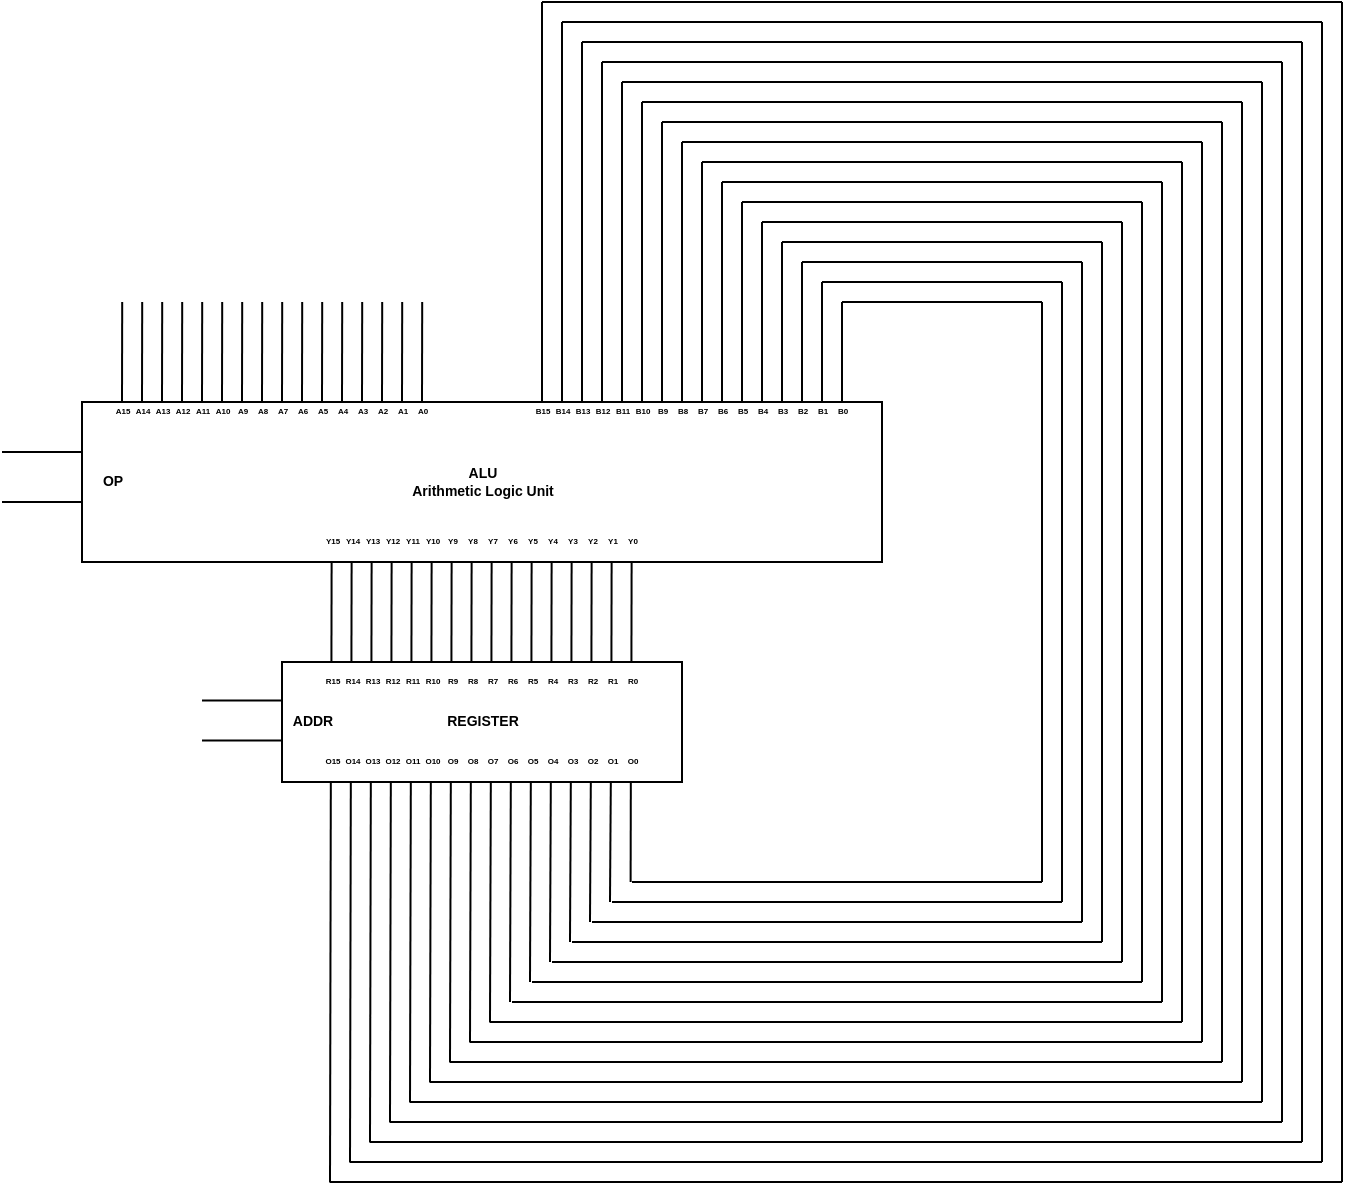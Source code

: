 <mxfile version="20.6.0" type="github">
  <diagram id="Rnmi3jdKVeVZyV7SX7Za" name="Page-1">
    <mxGraphModel dx="688" dy="372" grid="1" gridSize="10" guides="1" tooltips="1" connect="1" arrows="1" fold="1" page="1" pageScale="1" pageWidth="1169" pageHeight="1654" math="0" shadow="0">
      <root>
        <mxCell id="0" />
        <mxCell id="1" parent="0" />
        <mxCell id="_ivJ-W4mwV5zko-eiE7a-19" value="" style="rounded=0;whiteSpace=wrap;html=1;strokeWidth=1;fontSize=4;fontStyle=1" vertex="1" parent="1">
          <mxGeometry x="290" y="280" width="400" height="80" as="geometry" />
        </mxCell>
        <mxCell id="_ivJ-W4mwV5zko-eiE7a-11" value="ALU&lt;br&gt;Arithmetic Logic Unit" style="text;html=1;align=center;verticalAlign=middle;resizable=0;points=[];autosize=1;strokeColor=none;fillColor=none;rotation=0;fontSize=7;strokeWidth=1;arcSize=12;fontStyle=1" vertex="1" parent="1">
          <mxGeometry x="445" y="305" width="90" height="30" as="geometry" />
        </mxCell>
        <mxCell id="_ivJ-W4mwV5zko-eiE7a-20" value="" style="endArrow=none;html=1;rounded=0;entryX=0.31;entryY=0;entryDx=0;entryDy=0;entryPerimeter=0;" edge="1" parent="1">
          <mxGeometry width="50" height="50" relative="1" as="geometry">
            <mxPoint x="310.1" y="230" as="sourcePoint" />
            <mxPoint x="310" y="280" as="targetPoint" />
          </mxGeometry>
        </mxCell>
        <mxCell id="_ivJ-W4mwV5zko-eiE7a-21" value="" style="endArrow=none;html=1;rounded=0;entryX=0.31;entryY=0;entryDx=0;entryDy=0;entryPerimeter=0;" edge="1" parent="1">
          <mxGeometry width="50" height="50" relative="1" as="geometry">
            <mxPoint x="320.1" y="230" as="sourcePoint" />
            <mxPoint x="320" y="280" as="targetPoint" />
          </mxGeometry>
        </mxCell>
        <mxCell id="_ivJ-W4mwV5zko-eiE7a-22" value="" style="endArrow=none;html=1;rounded=0;entryX=0.31;entryY=0;entryDx=0;entryDy=0;entryPerimeter=0;" edge="1" parent="1">
          <mxGeometry width="50" height="50" relative="1" as="geometry">
            <mxPoint x="330.1" y="230" as="sourcePoint" />
            <mxPoint x="330" y="280" as="targetPoint" />
          </mxGeometry>
        </mxCell>
        <mxCell id="_ivJ-W4mwV5zko-eiE7a-23" value="" style="endArrow=none;html=1;rounded=0;entryX=0.31;entryY=0;entryDx=0;entryDy=0;entryPerimeter=0;" edge="1" parent="1">
          <mxGeometry width="50" height="50" relative="1" as="geometry">
            <mxPoint x="340.1" y="230" as="sourcePoint" />
            <mxPoint x="340" y="280" as="targetPoint" />
          </mxGeometry>
        </mxCell>
        <mxCell id="_ivJ-W4mwV5zko-eiE7a-24" value="" style="endArrow=none;html=1;rounded=0;entryX=0.31;entryY=0;entryDx=0;entryDy=0;entryPerimeter=0;" edge="1" parent="1">
          <mxGeometry width="50" height="50" relative="1" as="geometry">
            <mxPoint x="350.1" y="230" as="sourcePoint" />
            <mxPoint x="350" y="280" as="targetPoint" />
          </mxGeometry>
        </mxCell>
        <mxCell id="_ivJ-W4mwV5zko-eiE7a-25" value="" style="endArrow=none;html=1;rounded=0;entryX=0.31;entryY=0;entryDx=0;entryDy=0;entryPerimeter=0;" edge="1" parent="1">
          <mxGeometry width="50" height="50" relative="1" as="geometry">
            <mxPoint x="360.1" y="230" as="sourcePoint" />
            <mxPoint x="360" y="280" as="targetPoint" />
          </mxGeometry>
        </mxCell>
        <mxCell id="_ivJ-W4mwV5zko-eiE7a-26" value="" style="endArrow=none;html=1;rounded=0;entryX=0.31;entryY=0;entryDx=0;entryDy=0;entryPerimeter=0;" edge="1" parent="1">
          <mxGeometry width="50" height="50" relative="1" as="geometry">
            <mxPoint x="370.1" y="230" as="sourcePoint" />
            <mxPoint x="370" y="280" as="targetPoint" />
          </mxGeometry>
        </mxCell>
        <mxCell id="_ivJ-W4mwV5zko-eiE7a-27" value="" style="endArrow=none;html=1;rounded=0;entryX=0.31;entryY=0;entryDx=0;entryDy=0;entryPerimeter=0;" edge="1" parent="1">
          <mxGeometry width="50" height="50" relative="1" as="geometry">
            <mxPoint x="400.1" y="230" as="sourcePoint" />
            <mxPoint x="400" y="280" as="targetPoint" />
          </mxGeometry>
        </mxCell>
        <mxCell id="_ivJ-W4mwV5zko-eiE7a-28" value="" style="endArrow=none;html=1;rounded=0;entryX=0.31;entryY=0;entryDx=0;entryDy=0;entryPerimeter=0;" edge="1" parent="1">
          <mxGeometry width="50" height="50" relative="1" as="geometry">
            <mxPoint x="390.1" y="230" as="sourcePoint" />
            <mxPoint x="390" y="280" as="targetPoint" />
          </mxGeometry>
        </mxCell>
        <mxCell id="_ivJ-W4mwV5zko-eiE7a-29" value="" style="endArrow=none;html=1;rounded=0;entryX=0.31;entryY=0;entryDx=0;entryDy=0;entryPerimeter=0;" edge="1" parent="1">
          <mxGeometry width="50" height="50" relative="1" as="geometry">
            <mxPoint x="410.1" y="230" as="sourcePoint" />
            <mxPoint x="410" y="280" as="targetPoint" />
          </mxGeometry>
        </mxCell>
        <mxCell id="_ivJ-W4mwV5zko-eiE7a-30" value="" style="endArrow=none;html=1;rounded=0;entryX=0.31;entryY=0;entryDx=0;entryDy=0;entryPerimeter=0;" edge="1" parent="1">
          <mxGeometry width="50" height="50" relative="1" as="geometry">
            <mxPoint x="420.1" y="230" as="sourcePoint" />
            <mxPoint x="420" y="280" as="targetPoint" />
          </mxGeometry>
        </mxCell>
        <mxCell id="_ivJ-W4mwV5zko-eiE7a-31" value="" style="endArrow=none;html=1;rounded=0;entryX=0.31;entryY=0;entryDx=0;entryDy=0;entryPerimeter=0;" edge="1" parent="1">
          <mxGeometry width="50" height="50" relative="1" as="geometry">
            <mxPoint x="430.1" y="230" as="sourcePoint" />
            <mxPoint x="430" y="280" as="targetPoint" />
          </mxGeometry>
        </mxCell>
        <mxCell id="_ivJ-W4mwV5zko-eiE7a-32" value="" style="endArrow=none;html=1;rounded=0;entryX=0.31;entryY=0;entryDx=0;entryDy=0;entryPerimeter=0;" edge="1" parent="1">
          <mxGeometry width="50" height="50" relative="1" as="geometry">
            <mxPoint x="440.1" y="230" as="sourcePoint" />
            <mxPoint x="440" y="280" as="targetPoint" />
          </mxGeometry>
        </mxCell>
        <mxCell id="_ivJ-W4mwV5zko-eiE7a-33" value="" style="endArrow=none;html=1;rounded=0;entryX=0.31;entryY=0;entryDx=0;entryDy=0;entryPerimeter=0;" edge="1" parent="1">
          <mxGeometry width="50" height="50" relative="1" as="geometry">
            <mxPoint x="450.1" y="230" as="sourcePoint" />
            <mxPoint x="450" y="280" as="targetPoint" />
          </mxGeometry>
        </mxCell>
        <mxCell id="_ivJ-W4mwV5zko-eiE7a-34" value="" style="endArrow=none;html=1;rounded=0;entryX=0.31;entryY=0;entryDx=0;entryDy=0;entryPerimeter=0;" edge="1" parent="1">
          <mxGeometry width="50" height="50" relative="1" as="geometry">
            <mxPoint x="460.1" y="230" as="sourcePoint" />
            <mxPoint x="460" y="280" as="targetPoint" />
          </mxGeometry>
        </mxCell>
        <mxCell id="_ivJ-W4mwV5zko-eiE7a-35" value="" style="endArrow=none;html=1;rounded=0;entryX=0.31;entryY=0;entryDx=0;entryDy=0;entryPerimeter=0;" edge="1" parent="1">
          <mxGeometry width="50" height="50" relative="1" as="geometry">
            <mxPoint x="380.1" y="230" as="sourcePoint" />
            <mxPoint x="380" y="280" as="targetPoint" />
          </mxGeometry>
        </mxCell>
        <mxCell id="_ivJ-W4mwV5zko-eiE7a-36" value="" style="endArrow=none;html=1;rounded=0;entryX=0.31;entryY=0;entryDx=0;entryDy=0;entryPerimeter=0;" edge="1" parent="1">
          <mxGeometry width="50" height="50" relative="1" as="geometry">
            <mxPoint x="520" y="80" as="sourcePoint" />
            <mxPoint x="520" y="280" as="targetPoint" />
          </mxGeometry>
        </mxCell>
        <mxCell id="_ivJ-W4mwV5zko-eiE7a-37" value="" style="endArrow=none;html=1;rounded=0;entryX=0.31;entryY=0;entryDx=0;entryDy=0;entryPerimeter=0;" edge="1" parent="1">
          <mxGeometry width="50" height="50" relative="1" as="geometry">
            <mxPoint x="530" y="90" as="sourcePoint" />
            <mxPoint x="530" y="280" as="targetPoint" />
          </mxGeometry>
        </mxCell>
        <mxCell id="_ivJ-W4mwV5zko-eiE7a-38" value="" style="endArrow=none;html=1;rounded=0;entryX=0.31;entryY=0;entryDx=0;entryDy=0;entryPerimeter=0;" edge="1" parent="1">
          <mxGeometry width="50" height="50" relative="1" as="geometry">
            <mxPoint x="540" y="100" as="sourcePoint" />
            <mxPoint x="540" y="280" as="targetPoint" />
          </mxGeometry>
        </mxCell>
        <mxCell id="_ivJ-W4mwV5zko-eiE7a-39" value="" style="endArrow=none;html=1;rounded=0;entryX=0.31;entryY=0;entryDx=0;entryDy=0;entryPerimeter=0;" edge="1" parent="1">
          <mxGeometry width="50" height="50" relative="1" as="geometry">
            <mxPoint x="550" y="110" as="sourcePoint" />
            <mxPoint x="550" y="280" as="targetPoint" />
          </mxGeometry>
        </mxCell>
        <mxCell id="_ivJ-W4mwV5zko-eiE7a-40" value="" style="endArrow=none;html=1;rounded=0;entryX=0.31;entryY=0;entryDx=0;entryDy=0;entryPerimeter=0;" edge="1" parent="1">
          <mxGeometry width="50" height="50" relative="1" as="geometry">
            <mxPoint x="560" y="120" as="sourcePoint" />
            <mxPoint x="560" y="280" as="targetPoint" />
          </mxGeometry>
        </mxCell>
        <mxCell id="_ivJ-W4mwV5zko-eiE7a-41" value="" style="endArrow=none;html=1;rounded=0;entryX=0.31;entryY=0;entryDx=0;entryDy=0;entryPerimeter=0;" edge="1" parent="1">
          <mxGeometry width="50" height="50" relative="1" as="geometry">
            <mxPoint x="570" y="130" as="sourcePoint" />
            <mxPoint x="570" y="280" as="targetPoint" />
          </mxGeometry>
        </mxCell>
        <mxCell id="_ivJ-W4mwV5zko-eiE7a-42" value="" style="endArrow=none;html=1;rounded=0;entryX=0.31;entryY=0;entryDx=0;entryDy=0;entryPerimeter=0;" edge="1" parent="1">
          <mxGeometry width="50" height="50" relative="1" as="geometry">
            <mxPoint x="580" y="140" as="sourcePoint" />
            <mxPoint x="580" y="280" as="targetPoint" />
          </mxGeometry>
        </mxCell>
        <mxCell id="_ivJ-W4mwV5zko-eiE7a-43" value="" style="endArrow=none;html=1;rounded=0;entryX=0.31;entryY=0;entryDx=0;entryDy=0;entryPerimeter=0;" edge="1" parent="1">
          <mxGeometry width="50" height="50" relative="1" as="geometry">
            <mxPoint x="610" y="170" as="sourcePoint" />
            <mxPoint x="610" y="280" as="targetPoint" />
          </mxGeometry>
        </mxCell>
        <mxCell id="_ivJ-W4mwV5zko-eiE7a-44" value="" style="endArrow=none;html=1;rounded=0;entryX=0.31;entryY=0;entryDx=0;entryDy=0;entryPerimeter=0;" edge="1" parent="1">
          <mxGeometry width="50" height="50" relative="1" as="geometry">
            <mxPoint x="600" y="160" as="sourcePoint" />
            <mxPoint x="600" y="280" as="targetPoint" />
          </mxGeometry>
        </mxCell>
        <mxCell id="_ivJ-W4mwV5zko-eiE7a-45" value="" style="endArrow=none;html=1;rounded=0;entryX=0.31;entryY=0;entryDx=0;entryDy=0;entryPerimeter=0;" edge="1" parent="1">
          <mxGeometry width="50" height="50" relative="1" as="geometry">
            <mxPoint x="620" y="180" as="sourcePoint" />
            <mxPoint x="620" y="280" as="targetPoint" />
          </mxGeometry>
        </mxCell>
        <mxCell id="_ivJ-W4mwV5zko-eiE7a-46" value="" style="endArrow=none;html=1;rounded=0;entryX=0.31;entryY=0;entryDx=0;entryDy=0;entryPerimeter=0;" edge="1" parent="1">
          <mxGeometry width="50" height="50" relative="1" as="geometry">
            <mxPoint x="630" y="190" as="sourcePoint" />
            <mxPoint x="630" y="280" as="targetPoint" />
          </mxGeometry>
        </mxCell>
        <mxCell id="_ivJ-W4mwV5zko-eiE7a-47" value="" style="endArrow=none;html=1;rounded=0;entryX=0.31;entryY=0;entryDx=0;entryDy=0;entryPerimeter=0;" edge="1" parent="1">
          <mxGeometry width="50" height="50" relative="1" as="geometry">
            <mxPoint x="640" y="200" as="sourcePoint" />
            <mxPoint x="640" y="280" as="targetPoint" />
          </mxGeometry>
        </mxCell>
        <mxCell id="_ivJ-W4mwV5zko-eiE7a-48" value="" style="endArrow=none;html=1;rounded=0;entryX=0.31;entryY=0;entryDx=0;entryDy=0;entryPerimeter=0;" edge="1" parent="1">
          <mxGeometry width="50" height="50" relative="1" as="geometry">
            <mxPoint x="650" y="210" as="sourcePoint" />
            <mxPoint x="650" y="280" as="targetPoint" />
          </mxGeometry>
        </mxCell>
        <mxCell id="_ivJ-W4mwV5zko-eiE7a-49" value="" style="endArrow=none;html=1;rounded=0;entryX=0.31;entryY=0;entryDx=0;entryDy=0;entryPerimeter=0;" edge="1" parent="1">
          <mxGeometry width="50" height="50" relative="1" as="geometry">
            <mxPoint x="660" y="220" as="sourcePoint" />
            <mxPoint x="660" y="280" as="targetPoint" />
          </mxGeometry>
        </mxCell>
        <mxCell id="_ivJ-W4mwV5zko-eiE7a-50" value="" style="endArrow=none;html=1;rounded=0;entryX=0.31;entryY=0;entryDx=0;entryDy=0;entryPerimeter=0;" edge="1" parent="1">
          <mxGeometry width="50" height="50" relative="1" as="geometry">
            <mxPoint x="670" y="230" as="sourcePoint" />
            <mxPoint x="670" y="280" as="targetPoint" />
          </mxGeometry>
        </mxCell>
        <mxCell id="_ivJ-W4mwV5zko-eiE7a-51" value="" style="endArrow=none;html=1;rounded=0;entryX=0.31;entryY=0;entryDx=0;entryDy=0;entryPerimeter=0;" edge="1" parent="1">
          <mxGeometry width="50" height="50" relative="1" as="geometry">
            <mxPoint x="590" y="150" as="sourcePoint" />
            <mxPoint x="590" y="280" as="targetPoint" />
          </mxGeometry>
        </mxCell>
        <mxCell id="_ivJ-W4mwV5zko-eiE7a-52" value="" style="endArrow=none;html=1;rounded=0;entryX=0.31;entryY=0;entryDx=0;entryDy=0;entryPerimeter=0;fontSize=5;" edge="1" parent="1">
          <mxGeometry width="50" height="50" relative="1" as="geometry">
            <mxPoint x="414.81" y="360" as="sourcePoint" />
            <mxPoint x="414.71" y="410" as="targetPoint" />
          </mxGeometry>
        </mxCell>
        <mxCell id="_ivJ-W4mwV5zko-eiE7a-53" value="" style="endArrow=none;html=1;rounded=0;entryX=0.31;entryY=0;entryDx=0;entryDy=0;entryPerimeter=0;fontSize=5;" edge="1" parent="1">
          <mxGeometry width="50" height="50" relative="1" as="geometry">
            <mxPoint x="424.81" y="360" as="sourcePoint" />
            <mxPoint x="424.71" y="410" as="targetPoint" />
          </mxGeometry>
        </mxCell>
        <mxCell id="_ivJ-W4mwV5zko-eiE7a-54" value="" style="endArrow=none;html=1;rounded=0;entryX=0.31;entryY=0;entryDx=0;entryDy=0;entryPerimeter=0;fontSize=5;" edge="1" parent="1">
          <mxGeometry width="50" height="50" relative="1" as="geometry">
            <mxPoint x="434.81" y="360" as="sourcePoint" />
            <mxPoint x="434.71" y="410" as="targetPoint" />
          </mxGeometry>
        </mxCell>
        <mxCell id="_ivJ-W4mwV5zko-eiE7a-55" value="" style="endArrow=none;html=1;rounded=0;entryX=0.31;entryY=0;entryDx=0;entryDy=0;entryPerimeter=0;fontSize=5;" edge="1" parent="1">
          <mxGeometry width="50" height="50" relative="1" as="geometry">
            <mxPoint x="444.81" y="360" as="sourcePoint" />
            <mxPoint x="444.71" y="410" as="targetPoint" />
          </mxGeometry>
        </mxCell>
        <mxCell id="_ivJ-W4mwV5zko-eiE7a-56" value="" style="endArrow=none;html=1;rounded=0;entryX=0.31;entryY=0;entryDx=0;entryDy=0;entryPerimeter=0;fontSize=5;" edge="1" parent="1">
          <mxGeometry width="50" height="50" relative="1" as="geometry">
            <mxPoint x="454.81" y="360" as="sourcePoint" />
            <mxPoint x="454.71" y="410" as="targetPoint" />
          </mxGeometry>
        </mxCell>
        <mxCell id="_ivJ-W4mwV5zko-eiE7a-57" value="" style="endArrow=none;html=1;rounded=0;entryX=0.31;entryY=0;entryDx=0;entryDy=0;entryPerimeter=0;fontSize=5;" edge="1" parent="1">
          <mxGeometry width="50" height="50" relative="1" as="geometry">
            <mxPoint x="464.81" y="360" as="sourcePoint" />
            <mxPoint x="464.71" y="410" as="targetPoint" />
          </mxGeometry>
        </mxCell>
        <mxCell id="_ivJ-W4mwV5zko-eiE7a-58" value="" style="endArrow=none;html=1;rounded=0;entryX=0.31;entryY=0;entryDx=0;entryDy=0;entryPerimeter=0;fontSize=5;" edge="1" parent="1">
          <mxGeometry width="50" height="50" relative="1" as="geometry">
            <mxPoint x="474.81" y="360" as="sourcePoint" />
            <mxPoint x="474.71" y="410" as="targetPoint" />
          </mxGeometry>
        </mxCell>
        <mxCell id="_ivJ-W4mwV5zko-eiE7a-59" value="" style="endArrow=none;html=1;rounded=0;entryX=0.31;entryY=0;entryDx=0;entryDy=0;entryPerimeter=0;fontSize=5;" edge="1" parent="1">
          <mxGeometry width="50" height="50" relative="1" as="geometry">
            <mxPoint x="504.81" y="360" as="sourcePoint" />
            <mxPoint x="504.71" y="410" as="targetPoint" />
          </mxGeometry>
        </mxCell>
        <mxCell id="_ivJ-W4mwV5zko-eiE7a-60" value="" style="endArrow=none;html=1;rounded=0;entryX=0.31;entryY=0;entryDx=0;entryDy=0;entryPerimeter=0;fontSize=5;" edge="1" parent="1">
          <mxGeometry width="50" height="50" relative="1" as="geometry">
            <mxPoint x="494.81" y="360" as="sourcePoint" />
            <mxPoint x="494.71" y="410" as="targetPoint" />
          </mxGeometry>
        </mxCell>
        <mxCell id="_ivJ-W4mwV5zko-eiE7a-61" value="" style="endArrow=none;html=1;rounded=0;entryX=0.31;entryY=0;entryDx=0;entryDy=0;entryPerimeter=0;fontSize=5;" edge="1" parent="1">
          <mxGeometry width="50" height="50" relative="1" as="geometry">
            <mxPoint x="514.81" y="360" as="sourcePoint" />
            <mxPoint x="514.71" y="410" as="targetPoint" />
          </mxGeometry>
        </mxCell>
        <mxCell id="_ivJ-W4mwV5zko-eiE7a-62" value="" style="endArrow=none;html=1;rounded=0;entryX=0.31;entryY=0;entryDx=0;entryDy=0;entryPerimeter=0;fontSize=5;" edge="1" parent="1">
          <mxGeometry width="50" height="50" relative="1" as="geometry">
            <mxPoint x="524.81" y="360" as="sourcePoint" />
            <mxPoint x="524.71" y="410" as="targetPoint" />
          </mxGeometry>
        </mxCell>
        <mxCell id="_ivJ-W4mwV5zko-eiE7a-63" value="" style="endArrow=none;html=1;rounded=0;entryX=0.31;entryY=0;entryDx=0;entryDy=0;entryPerimeter=0;fontSize=5;" edge="1" parent="1">
          <mxGeometry width="50" height="50" relative="1" as="geometry">
            <mxPoint x="534.81" y="360" as="sourcePoint" />
            <mxPoint x="534.71" y="410" as="targetPoint" />
          </mxGeometry>
        </mxCell>
        <mxCell id="_ivJ-W4mwV5zko-eiE7a-64" value="" style="endArrow=none;html=1;rounded=0;entryX=0.31;entryY=0;entryDx=0;entryDy=0;entryPerimeter=0;fontSize=5;" edge="1" parent="1">
          <mxGeometry width="50" height="50" relative="1" as="geometry">
            <mxPoint x="544.81" y="360" as="sourcePoint" />
            <mxPoint x="544.71" y="410" as="targetPoint" />
          </mxGeometry>
        </mxCell>
        <mxCell id="_ivJ-W4mwV5zko-eiE7a-65" value="" style="endArrow=none;html=1;rounded=0;entryX=0.31;entryY=0;entryDx=0;entryDy=0;entryPerimeter=0;fontSize=5;" edge="1" parent="1">
          <mxGeometry width="50" height="50" relative="1" as="geometry">
            <mxPoint x="554.81" y="360" as="sourcePoint" />
            <mxPoint x="554.71" y="410" as="targetPoint" />
          </mxGeometry>
        </mxCell>
        <mxCell id="_ivJ-W4mwV5zko-eiE7a-66" value="" style="endArrow=none;html=1;rounded=0;entryX=0.31;entryY=0;entryDx=0;entryDy=0;entryPerimeter=0;fontSize=5;" edge="1" parent="1">
          <mxGeometry width="50" height="50" relative="1" as="geometry">
            <mxPoint x="564.81" y="360" as="sourcePoint" />
            <mxPoint x="564.71" y="410" as="targetPoint" />
          </mxGeometry>
        </mxCell>
        <mxCell id="_ivJ-W4mwV5zko-eiE7a-67" value="" style="endArrow=none;html=1;rounded=0;entryX=0.31;entryY=0;entryDx=0;entryDy=0;entryPerimeter=0;fontSize=5;" edge="1" parent="1">
          <mxGeometry width="50" height="50" relative="1" as="geometry">
            <mxPoint x="484.81" y="360" as="sourcePoint" />
            <mxPoint x="484.71" y="410" as="targetPoint" />
          </mxGeometry>
        </mxCell>
        <mxCell id="_ivJ-W4mwV5zko-eiE7a-69" value="&lt;font style=&quot;font-size: 4px;&quot;&gt;A15&lt;/font&gt;" style="text;html=1;align=center;verticalAlign=middle;resizable=0;points=[];autosize=1;strokeColor=none;fillColor=none;fontSize=4;fontStyle=1" vertex="1" parent="1">
          <mxGeometry x="295" y="275" width="30" height="20" as="geometry" />
        </mxCell>
        <mxCell id="_ivJ-W4mwV5zko-eiE7a-71" value="&lt;font style=&quot;font-size: 4px;&quot;&gt;A14&lt;/font&gt;" style="text;html=1;align=center;verticalAlign=middle;resizable=0;points=[];autosize=1;strokeColor=none;fillColor=none;fontSize=4;fontStyle=1" vertex="1" parent="1">
          <mxGeometry x="305" y="275" width="30" height="20" as="geometry" />
        </mxCell>
        <mxCell id="_ivJ-W4mwV5zko-eiE7a-72" value="&lt;font style=&quot;font-size: 4px;&quot;&gt;A13&lt;/font&gt;" style="text;html=1;align=center;verticalAlign=middle;resizable=0;points=[];autosize=1;strokeColor=none;fillColor=none;fontSize=4;fontStyle=1" vertex="1" parent="1">
          <mxGeometry x="315" y="275" width="30" height="20" as="geometry" />
        </mxCell>
        <mxCell id="_ivJ-W4mwV5zko-eiE7a-73" value="&lt;font style=&quot;font-size: 4px;&quot;&gt;A12&lt;/font&gt;" style="text;html=1;align=center;verticalAlign=middle;resizable=0;points=[];autosize=1;strokeColor=none;fillColor=none;fontSize=4;fontStyle=1" vertex="1" parent="1">
          <mxGeometry x="325" y="275" width="30" height="20" as="geometry" />
        </mxCell>
        <mxCell id="_ivJ-W4mwV5zko-eiE7a-74" value="&lt;font style=&quot;font-size: 4px;&quot;&gt;A11&lt;/font&gt;" style="text;html=1;align=center;verticalAlign=middle;resizable=0;points=[];autosize=1;strokeColor=none;fillColor=none;fontSize=4;fontStyle=1" vertex="1" parent="1">
          <mxGeometry x="335" y="275" width="30" height="20" as="geometry" />
        </mxCell>
        <mxCell id="_ivJ-W4mwV5zko-eiE7a-75" value="&lt;font style=&quot;font-size: 4px;&quot;&gt;A10&lt;/font&gt;" style="text;html=1;align=center;verticalAlign=middle;resizable=0;points=[];autosize=1;strokeColor=none;fillColor=none;fontSize=4;fontStyle=1" vertex="1" parent="1">
          <mxGeometry x="345" y="275" width="30" height="20" as="geometry" />
        </mxCell>
        <mxCell id="_ivJ-W4mwV5zko-eiE7a-76" value="&lt;font style=&quot;font-size: 4px;&quot;&gt;A9&lt;/font&gt;" style="text;html=1;align=center;verticalAlign=middle;resizable=0;points=[];autosize=1;strokeColor=none;fillColor=none;fontSize=4;fontStyle=1" vertex="1" parent="1">
          <mxGeometry x="355" y="275" width="30" height="20" as="geometry" />
        </mxCell>
        <mxCell id="_ivJ-W4mwV5zko-eiE7a-77" value="&lt;font style=&quot;font-size: 4px;&quot;&gt;A8&lt;/font&gt;" style="text;html=1;align=center;verticalAlign=middle;resizable=0;points=[];autosize=1;strokeColor=none;fillColor=none;fontSize=4;fontStyle=1" vertex="1" parent="1">
          <mxGeometry x="365" y="275" width="30" height="20" as="geometry" />
        </mxCell>
        <mxCell id="_ivJ-W4mwV5zko-eiE7a-78" value="&lt;font style=&quot;font-size: 4px;&quot;&gt;A7&lt;/font&gt;" style="text;html=1;align=center;verticalAlign=middle;resizable=0;points=[];autosize=1;strokeColor=none;fillColor=none;fontSize=4;fontStyle=1" vertex="1" parent="1">
          <mxGeometry x="375" y="275" width="30" height="20" as="geometry" />
        </mxCell>
        <mxCell id="_ivJ-W4mwV5zko-eiE7a-79" value="&lt;font style=&quot;font-size: 4px;&quot;&gt;A6&lt;/font&gt;" style="text;html=1;align=center;verticalAlign=middle;resizable=0;points=[];autosize=1;strokeColor=none;fillColor=none;fontSize=4;fontStyle=1" vertex="1" parent="1">
          <mxGeometry x="385" y="275" width="30" height="20" as="geometry" />
        </mxCell>
        <mxCell id="_ivJ-W4mwV5zko-eiE7a-80" value="&lt;font style=&quot;font-size: 4px;&quot;&gt;A5&lt;/font&gt;" style="text;html=1;align=center;verticalAlign=middle;resizable=0;points=[];autosize=1;strokeColor=none;fillColor=none;fontSize=4;fontStyle=1" vertex="1" parent="1">
          <mxGeometry x="395" y="275" width="30" height="20" as="geometry" />
        </mxCell>
        <mxCell id="_ivJ-W4mwV5zko-eiE7a-81" value="&lt;font style=&quot;font-size: 4px;&quot;&gt;A4&lt;/font&gt;" style="text;html=1;align=center;verticalAlign=middle;resizable=0;points=[];autosize=1;strokeColor=none;fillColor=none;fontSize=4;fontStyle=1" vertex="1" parent="1">
          <mxGeometry x="405" y="275" width="30" height="20" as="geometry" />
        </mxCell>
        <mxCell id="_ivJ-W4mwV5zko-eiE7a-82" value="&lt;font style=&quot;font-size: 4px;&quot;&gt;A3&lt;/font&gt;" style="text;html=1;align=center;verticalAlign=middle;resizable=0;points=[];autosize=1;strokeColor=none;fillColor=none;fontSize=4;fontStyle=1" vertex="1" parent="1">
          <mxGeometry x="415" y="275" width="30" height="20" as="geometry" />
        </mxCell>
        <mxCell id="_ivJ-W4mwV5zko-eiE7a-83" value="&lt;font style=&quot;font-size: 4px;&quot;&gt;A2&lt;/font&gt;" style="text;html=1;align=center;verticalAlign=middle;resizable=0;points=[];autosize=1;strokeColor=none;fillColor=none;fontSize=4;fontStyle=1" vertex="1" parent="1">
          <mxGeometry x="425" y="275" width="30" height="20" as="geometry" />
        </mxCell>
        <mxCell id="_ivJ-W4mwV5zko-eiE7a-84" value="&lt;font style=&quot;font-size: 4px;&quot;&gt;A1&lt;/font&gt;" style="text;html=1;align=center;verticalAlign=middle;resizable=0;points=[];autosize=1;strokeColor=none;fillColor=none;fontSize=4;fontStyle=1" vertex="1" parent="1">
          <mxGeometry x="435" y="275" width="30" height="20" as="geometry" />
        </mxCell>
        <mxCell id="_ivJ-W4mwV5zko-eiE7a-85" value="&lt;font style=&quot;font-size: 4px;&quot;&gt;A0&lt;/font&gt;" style="text;html=1;align=center;verticalAlign=middle;resizable=0;points=[];autosize=1;strokeColor=none;fillColor=none;fontSize=4;fontStyle=1" vertex="1" parent="1">
          <mxGeometry x="445" y="275" width="30" height="20" as="geometry" />
        </mxCell>
        <mxCell id="_ivJ-W4mwV5zko-eiE7a-86" value="&lt;font style=&quot;font-size: 4px;&quot;&gt;B14&lt;/font&gt;" style="text;html=1;align=center;verticalAlign=middle;resizable=0;points=[];autosize=1;strokeColor=none;fillColor=none;fontSize=4;fontStyle=1" vertex="1" parent="1">
          <mxGeometry x="515" y="275" width="30" height="20" as="geometry" />
        </mxCell>
        <mxCell id="_ivJ-W4mwV5zko-eiE7a-87" value="&lt;font style=&quot;font-size: 4px;&quot;&gt;B13&lt;/font&gt;" style="text;html=1;align=center;verticalAlign=middle;resizable=0;points=[];autosize=1;strokeColor=none;fillColor=none;fontSize=4;fontStyle=1" vertex="1" parent="1">
          <mxGeometry x="525" y="275" width="30" height="20" as="geometry" />
        </mxCell>
        <mxCell id="_ivJ-W4mwV5zko-eiE7a-88" value="&lt;font style=&quot;font-size: 4px;&quot;&gt;B12&lt;/font&gt;" style="text;html=1;align=center;verticalAlign=middle;resizable=0;points=[];autosize=1;strokeColor=none;fillColor=none;fontSize=4;fontStyle=1" vertex="1" parent="1">
          <mxGeometry x="535" y="275" width="30" height="20" as="geometry" />
        </mxCell>
        <mxCell id="_ivJ-W4mwV5zko-eiE7a-89" value="&lt;font style=&quot;font-size: 4px;&quot;&gt;B11&lt;/font&gt;" style="text;html=1;align=center;verticalAlign=middle;resizable=0;points=[];autosize=1;strokeColor=none;fillColor=none;fontSize=4;fontStyle=1" vertex="1" parent="1">
          <mxGeometry x="545" y="275" width="30" height="20" as="geometry" />
        </mxCell>
        <mxCell id="_ivJ-W4mwV5zko-eiE7a-90" value="&lt;font style=&quot;font-size: 4px;&quot;&gt;B10&lt;/font&gt;" style="text;html=1;align=center;verticalAlign=middle;resizable=0;points=[];autosize=1;strokeColor=none;fillColor=none;fontSize=4;fontStyle=1" vertex="1" parent="1">
          <mxGeometry x="555" y="275" width="30" height="20" as="geometry" />
        </mxCell>
        <mxCell id="_ivJ-W4mwV5zko-eiE7a-91" value="&lt;font style=&quot;font-size: 4px;&quot;&gt;B9&lt;/font&gt;" style="text;html=1;align=center;verticalAlign=middle;resizable=0;points=[];autosize=1;strokeColor=none;fillColor=none;fontSize=4;fontStyle=1" vertex="1" parent="1">
          <mxGeometry x="565" y="275" width="30" height="20" as="geometry" />
        </mxCell>
        <mxCell id="_ivJ-W4mwV5zko-eiE7a-92" value="&lt;font style=&quot;font-size: 4px;&quot;&gt;B8&lt;/font&gt;" style="text;html=1;align=center;verticalAlign=middle;resizable=0;points=[];autosize=1;strokeColor=none;fillColor=none;fontSize=4;fontStyle=1" vertex="1" parent="1">
          <mxGeometry x="575" y="275" width="30" height="20" as="geometry" />
        </mxCell>
        <mxCell id="_ivJ-W4mwV5zko-eiE7a-93" value="&lt;font style=&quot;font-size: 4px;&quot;&gt;B7&lt;/font&gt;" style="text;html=1;align=center;verticalAlign=middle;resizable=0;points=[];autosize=1;strokeColor=none;fillColor=none;fontSize=4;fontStyle=1" vertex="1" parent="1">
          <mxGeometry x="585" y="275" width="30" height="20" as="geometry" />
        </mxCell>
        <mxCell id="_ivJ-W4mwV5zko-eiE7a-94" value="&lt;font style=&quot;font-size: 4px;&quot;&gt;B6&lt;/font&gt;" style="text;html=1;align=center;verticalAlign=middle;resizable=0;points=[];autosize=1;strokeColor=none;fillColor=none;fontSize=4;fontStyle=1" vertex="1" parent="1">
          <mxGeometry x="595" y="275" width="30" height="20" as="geometry" />
        </mxCell>
        <mxCell id="_ivJ-W4mwV5zko-eiE7a-95" value="&lt;font style=&quot;font-size: 4px;&quot;&gt;B5&lt;/font&gt;" style="text;html=1;align=center;verticalAlign=middle;resizable=0;points=[];autosize=1;strokeColor=none;fillColor=none;fontSize=4;fontStyle=1" vertex="1" parent="1">
          <mxGeometry x="605" y="275" width="30" height="20" as="geometry" />
        </mxCell>
        <mxCell id="_ivJ-W4mwV5zko-eiE7a-96" value="&lt;font style=&quot;font-size: 4px;&quot;&gt;B4&lt;/font&gt;" style="text;html=1;align=center;verticalAlign=middle;resizable=0;points=[];autosize=1;strokeColor=none;fillColor=none;fontSize=4;fontStyle=1" vertex="1" parent="1">
          <mxGeometry x="615" y="275" width="30" height="20" as="geometry" />
        </mxCell>
        <mxCell id="_ivJ-W4mwV5zko-eiE7a-97" value="&lt;font style=&quot;font-size: 4px;&quot;&gt;B3&lt;/font&gt;" style="text;html=1;align=center;verticalAlign=middle;resizable=0;points=[];autosize=1;strokeColor=none;fillColor=none;fontSize=4;fontStyle=1" vertex="1" parent="1">
          <mxGeometry x="625" y="275" width="30" height="20" as="geometry" />
        </mxCell>
        <mxCell id="_ivJ-W4mwV5zko-eiE7a-98" value="&lt;font style=&quot;font-size: 4px;&quot;&gt;B2&lt;/font&gt;" style="text;html=1;align=center;verticalAlign=middle;resizable=0;points=[];autosize=1;strokeColor=none;fillColor=none;fontSize=4;fontStyle=1" vertex="1" parent="1">
          <mxGeometry x="635" y="275" width="30" height="20" as="geometry" />
        </mxCell>
        <mxCell id="_ivJ-W4mwV5zko-eiE7a-99" value="&lt;font style=&quot;font-size: 4px;&quot;&gt;B1&lt;/font&gt;" style="text;html=1;align=center;verticalAlign=middle;resizable=0;points=[];autosize=1;strokeColor=none;fillColor=none;fontSize=4;fontStyle=1" vertex="1" parent="1">
          <mxGeometry x="645" y="275" width="30" height="20" as="geometry" />
        </mxCell>
        <mxCell id="_ivJ-W4mwV5zko-eiE7a-100" value="&lt;font style=&quot;font-size: 4px;&quot;&gt;B0&lt;/font&gt;" style="text;html=1;align=center;verticalAlign=middle;resizable=0;points=[];autosize=1;strokeColor=none;fillColor=none;fontSize=4;fontStyle=1" vertex="1" parent="1">
          <mxGeometry x="655" y="275" width="30" height="20" as="geometry" />
        </mxCell>
        <mxCell id="_ivJ-W4mwV5zko-eiE7a-101" value="&lt;font style=&quot;font-size: 4px;&quot;&gt;B15&lt;/font&gt;" style="text;html=1;align=center;verticalAlign=middle;resizable=0;points=[];autosize=1;strokeColor=none;fillColor=none;fontSize=4;fontStyle=1" vertex="1" parent="1">
          <mxGeometry x="505" y="275" width="30" height="20" as="geometry" />
        </mxCell>
        <mxCell id="_ivJ-W4mwV5zko-eiE7a-102" value="&lt;font style=&quot;font-size: 4px;&quot;&gt;Y15&lt;/font&gt;" style="text;html=1;align=center;verticalAlign=middle;resizable=0;points=[];autosize=1;strokeColor=none;fillColor=none;fontSize=4;fontStyle=1" vertex="1" parent="1">
          <mxGeometry x="400" y="340" width="30" height="20" as="geometry" />
        </mxCell>
        <mxCell id="_ivJ-W4mwV5zko-eiE7a-103" value="&lt;font style=&quot;font-size: 4px;&quot;&gt;Y14&lt;/font&gt;" style="text;html=1;align=center;verticalAlign=middle;resizable=0;points=[];autosize=1;strokeColor=none;fillColor=none;fontSize=4;fontStyle=1" vertex="1" parent="1">
          <mxGeometry x="410" y="340" width="30" height="20" as="geometry" />
        </mxCell>
        <mxCell id="_ivJ-W4mwV5zko-eiE7a-104" value="&lt;font style=&quot;font-size: 4px;&quot;&gt;Y13&lt;/font&gt;" style="text;html=1;align=center;verticalAlign=middle;resizable=0;points=[];autosize=1;strokeColor=none;fillColor=none;fontSize=4;fontStyle=1" vertex="1" parent="1">
          <mxGeometry x="420" y="340" width="30" height="20" as="geometry" />
        </mxCell>
        <mxCell id="_ivJ-W4mwV5zko-eiE7a-105" value="&lt;font style=&quot;font-size: 4px;&quot;&gt;Y12&lt;/font&gt;" style="text;html=1;align=center;verticalAlign=middle;resizable=0;points=[];autosize=1;strokeColor=none;fillColor=none;fontSize=4;fontStyle=1" vertex="1" parent="1">
          <mxGeometry x="430" y="340" width="30" height="20" as="geometry" />
        </mxCell>
        <mxCell id="_ivJ-W4mwV5zko-eiE7a-106" value="&lt;span style=&quot;font-size: 4px;&quot;&gt;Y11&lt;/span&gt;" style="text;html=1;align=center;verticalAlign=middle;resizable=0;points=[];autosize=1;strokeColor=none;fillColor=none;fontSize=4;fontStyle=1" vertex="1" parent="1">
          <mxGeometry x="440" y="340" width="30" height="20" as="geometry" />
        </mxCell>
        <mxCell id="_ivJ-W4mwV5zko-eiE7a-107" value="&lt;font style=&quot;font-size: 4px;&quot;&gt;Y10&lt;/font&gt;" style="text;html=1;align=center;verticalAlign=middle;resizable=0;points=[];autosize=1;strokeColor=none;fillColor=none;fontSize=4;fontStyle=1" vertex="1" parent="1">
          <mxGeometry x="450" y="340" width="30" height="20" as="geometry" />
        </mxCell>
        <mxCell id="_ivJ-W4mwV5zko-eiE7a-108" value="&lt;font style=&quot;font-size: 4px;&quot;&gt;Y9&lt;/font&gt;" style="text;html=1;align=center;verticalAlign=middle;resizable=0;points=[];autosize=1;strokeColor=none;fillColor=none;fontSize=4;fontStyle=1" vertex="1" parent="1">
          <mxGeometry x="460" y="340" width="30" height="20" as="geometry" />
        </mxCell>
        <mxCell id="_ivJ-W4mwV5zko-eiE7a-109" value="&lt;font style=&quot;font-size: 4px;&quot;&gt;Y8&lt;/font&gt;" style="text;html=1;align=center;verticalAlign=middle;resizable=0;points=[];autosize=1;strokeColor=none;fillColor=none;fontSize=4;fontStyle=1" vertex="1" parent="1">
          <mxGeometry x="470" y="340" width="30" height="20" as="geometry" />
        </mxCell>
        <mxCell id="_ivJ-W4mwV5zko-eiE7a-110" value="&lt;font style=&quot;font-size: 4px;&quot;&gt;Y7&lt;/font&gt;" style="text;html=1;align=center;verticalAlign=middle;resizable=0;points=[];autosize=1;strokeColor=none;fillColor=none;fontSize=4;fontStyle=1" vertex="1" parent="1">
          <mxGeometry x="480" y="340" width="30" height="20" as="geometry" />
        </mxCell>
        <mxCell id="_ivJ-W4mwV5zko-eiE7a-111" value="&lt;font style=&quot;font-size: 4px;&quot;&gt;Y6&lt;/font&gt;" style="text;html=1;align=center;verticalAlign=middle;resizable=0;points=[];autosize=1;strokeColor=none;fillColor=none;fontSize=4;fontStyle=1" vertex="1" parent="1">
          <mxGeometry x="490" y="340" width="30" height="20" as="geometry" />
        </mxCell>
        <mxCell id="_ivJ-W4mwV5zko-eiE7a-112" value="&lt;font style=&quot;font-size: 4px;&quot;&gt;Y5&lt;/font&gt;" style="text;html=1;align=center;verticalAlign=middle;resizable=0;points=[];autosize=1;strokeColor=none;fillColor=none;fontSize=4;fontStyle=1" vertex="1" parent="1">
          <mxGeometry x="500" y="340" width="30" height="20" as="geometry" />
        </mxCell>
        <mxCell id="_ivJ-W4mwV5zko-eiE7a-113" value="&lt;font style=&quot;font-size: 4px;&quot;&gt;Y4&lt;/font&gt;" style="text;html=1;align=center;verticalAlign=middle;resizable=0;points=[];autosize=1;strokeColor=none;fillColor=none;fontSize=4;fontStyle=1" vertex="1" parent="1">
          <mxGeometry x="510" y="340" width="30" height="20" as="geometry" />
        </mxCell>
        <mxCell id="_ivJ-W4mwV5zko-eiE7a-114" value="&lt;font style=&quot;font-size: 4px;&quot;&gt;Y3&lt;/font&gt;" style="text;html=1;align=center;verticalAlign=middle;resizable=0;points=[];autosize=1;strokeColor=none;fillColor=none;fontSize=4;fontStyle=1" vertex="1" parent="1">
          <mxGeometry x="520" y="340" width="30" height="20" as="geometry" />
        </mxCell>
        <mxCell id="_ivJ-W4mwV5zko-eiE7a-115" value="&lt;font style=&quot;font-size: 4px;&quot;&gt;Y2&lt;/font&gt;" style="text;html=1;align=center;verticalAlign=middle;resizable=0;points=[];autosize=1;strokeColor=none;fillColor=none;fontSize=4;fontStyle=1" vertex="1" parent="1">
          <mxGeometry x="530" y="340" width="30" height="20" as="geometry" />
        </mxCell>
        <mxCell id="_ivJ-W4mwV5zko-eiE7a-116" value="&lt;font style=&quot;font-size: 4px;&quot;&gt;Y1&lt;/font&gt;" style="text;html=1;align=center;verticalAlign=middle;resizable=0;points=[];autosize=1;strokeColor=none;fillColor=none;fontSize=4;fontStyle=1" vertex="1" parent="1">
          <mxGeometry x="540" y="340" width="30" height="20" as="geometry" />
        </mxCell>
        <mxCell id="_ivJ-W4mwV5zko-eiE7a-117" value="&lt;font style=&quot;font-size: 4px;&quot;&gt;Y0&lt;/font&gt;" style="text;html=1;align=center;verticalAlign=middle;resizable=0;points=[];autosize=1;strokeColor=none;fillColor=none;fontSize=4;fontStyle=1" vertex="1" parent="1">
          <mxGeometry x="550" y="340" width="30" height="20" as="geometry" />
        </mxCell>
        <mxCell id="_ivJ-W4mwV5zko-eiE7a-119" value="&lt;font style=&quot;font-size: 7px;&quot;&gt;OP&lt;/font&gt;" style="text;html=1;align=center;verticalAlign=middle;resizable=0;points=[];autosize=1;strokeColor=none;fillColor=none;fontSize=4;fontStyle=1" vertex="1" parent="1">
          <mxGeometry x="290" y="310" width="30" height="20" as="geometry" />
        </mxCell>
        <mxCell id="_ivJ-W4mwV5zko-eiE7a-120" value="" style="endArrow=none;html=1;rounded=0;entryX=1;entryY=0.5;entryDx=0;entryDy=0;fontSize=5;" edge="1" parent="1">
          <mxGeometry width="50" height="50" relative="1" as="geometry">
            <mxPoint x="290" y="330" as="sourcePoint" />
            <mxPoint x="250" y="330" as="targetPoint" />
            <Array as="points">
              <mxPoint x="250" y="330" />
            </Array>
          </mxGeometry>
        </mxCell>
        <mxCell id="_ivJ-W4mwV5zko-eiE7a-121" value="" style="endArrow=none;html=1;rounded=0;entryX=1;entryY=0.5;entryDx=0;entryDy=0;fontSize=5;" edge="1" parent="1">
          <mxGeometry width="50" height="50" relative="1" as="geometry">
            <mxPoint x="290" y="305" as="sourcePoint" />
            <mxPoint x="250" y="305" as="targetPoint" />
            <Array as="points">
              <mxPoint x="250" y="305" />
            </Array>
          </mxGeometry>
        </mxCell>
        <mxCell id="_ivJ-W4mwV5zko-eiE7a-122" value="" style="rounded=0;whiteSpace=wrap;html=1;strokeWidth=1;fontSize=7;" vertex="1" parent="1">
          <mxGeometry x="390" y="410" width="200" height="60" as="geometry" />
        </mxCell>
        <mxCell id="_ivJ-W4mwV5zko-eiE7a-123" value="REGISTER" style="text;html=1;align=center;verticalAlign=middle;resizable=0;points=[];autosize=1;strokeColor=none;fillColor=none;rotation=0;fontSize=7;strokeWidth=1;arcSize=12;fontStyle=1" vertex="1" parent="1">
          <mxGeometry x="460" y="430" width="60" height="20" as="geometry" />
        </mxCell>
        <mxCell id="_ivJ-W4mwV5zko-eiE7a-154" value="&lt;font style=&quot;font-size: 4px;&quot;&gt;R15&lt;/font&gt;" style="text;html=1;align=center;verticalAlign=middle;resizable=0;points=[];autosize=1;strokeColor=none;fillColor=none;fontSize=4;fontStyle=1" vertex="1" parent="1">
          <mxGeometry x="400" y="410" width="30" height="20" as="geometry" />
        </mxCell>
        <mxCell id="_ivJ-W4mwV5zko-eiE7a-155" value="&lt;font style=&quot;font-size: 4px;&quot;&gt;R14&lt;/font&gt;" style="text;html=1;align=center;verticalAlign=middle;resizable=0;points=[];autosize=1;strokeColor=none;fillColor=none;fontSize=4;fontStyle=1" vertex="1" parent="1">
          <mxGeometry x="410" y="410" width="30" height="20" as="geometry" />
        </mxCell>
        <mxCell id="_ivJ-W4mwV5zko-eiE7a-156" value="&lt;font style=&quot;font-size: 4px;&quot;&gt;R13&lt;/font&gt;" style="text;html=1;align=center;verticalAlign=middle;resizable=0;points=[];autosize=1;strokeColor=none;fillColor=none;fontSize=4;fontStyle=1" vertex="1" parent="1">
          <mxGeometry x="420" y="410" width="30" height="20" as="geometry" />
        </mxCell>
        <mxCell id="_ivJ-W4mwV5zko-eiE7a-157" value="&lt;font style=&quot;font-size: 4px;&quot;&gt;R12&lt;/font&gt;" style="text;html=1;align=center;verticalAlign=middle;resizable=0;points=[];autosize=1;strokeColor=none;fillColor=none;fontSize=4;fontStyle=1" vertex="1" parent="1">
          <mxGeometry x="430" y="410" width="30" height="20" as="geometry" />
        </mxCell>
        <mxCell id="_ivJ-W4mwV5zko-eiE7a-158" value="&lt;font style=&quot;font-size: 4px;&quot;&gt;R11&lt;/font&gt;" style="text;html=1;align=center;verticalAlign=middle;resizable=0;points=[];autosize=1;strokeColor=none;fillColor=none;fontSize=4;fontStyle=1" vertex="1" parent="1">
          <mxGeometry x="440" y="410" width="30" height="20" as="geometry" />
        </mxCell>
        <mxCell id="_ivJ-W4mwV5zko-eiE7a-159" value="&lt;font style=&quot;font-size: 4px;&quot;&gt;R10&lt;/font&gt;" style="text;html=1;align=center;verticalAlign=middle;resizable=0;points=[];autosize=1;strokeColor=none;fillColor=none;fontSize=4;fontStyle=1" vertex="1" parent="1">
          <mxGeometry x="450" y="410" width="30" height="20" as="geometry" />
        </mxCell>
        <mxCell id="_ivJ-W4mwV5zko-eiE7a-160" value="&lt;font style=&quot;font-size: 4px;&quot;&gt;R9&lt;/font&gt;" style="text;html=1;align=center;verticalAlign=middle;resizable=0;points=[];autosize=1;strokeColor=none;fillColor=none;fontSize=4;fontStyle=1" vertex="1" parent="1">
          <mxGeometry x="460" y="410" width="30" height="20" as="geometry" />
        </mxCell>
        <mxCell id="_ivJ-W4mwV5zko-eiE7a-161" value="&lt;font style=&quot;font-size: 4px;&quot;&gt;R8&lt;/font&gt;" style="text;html=1;align=center;verticalAlign=middle;resizable=0;points=[];autosize=1;strokeColor=none;fillColor=none;fontSize=4;fontStyle=1" vertex="1" parent="1">
          <mxGeometry x="470" y="410" width="30" height="20" as="geometry" />
        </mxCell>
        <mxCell id="_ivJ-W4mwV5zko-eiE7a-162" value="&lt;font style=&quot;font-size: 4px;&quot;&gt;R7&lt;/font&gt;" style="text;html=1;align=center;verticalAlign=middle;resizable=0;points=[];autosize=1;strokeColor=none;fillColor=none;fontSize=4;fontStyle=1" vertex="1" parent="1">
          <mxGeometry x="480" y="410" width="30" height="20" as="geometry" />
        </mxCell>
        <mxCell id="_ivJ-W4mwV5zko-eiE7a-163" value="&lt;font style=&quot;font-size: 4px;&quot;&gt;R6&lt;/font&gt;" style="text;html=1;align=center;verticalAlign=middle;resizable=0;points=[];autosize=1;strokeColor=none;fillColor=none;fontSize=4;fontStyle=1" vertex="1" parent="1">
          <mxGeometry x="490" y="410" width="30" height="20" as="geometry" />
        </mxCell>
        <mxCell id="_ivJ-W4mwV5zko-eiE7a-164" value="&lt;font style=&quot;font-size: 4px;&quot;&gt;R5&lt;/font&gt;" style="text;html=1;align=center;verticalAlign=middle;resizable=0;points=[];autosize=1;strokeColor=none;fillColor=none;fontSize=4;fontStyle=1" vertex="1" parent="1">
          <mxGeometry x="500" y="410" width="30" height="20" as="geometry" />
        </mxCell>
        <mxCell id="_ivJ-W4mwV5zko-eiE7a-165" value="&lt;font style=&quot;font-size: 4px;&quot;&gt;R4&lt;/font&gt;" style="text;html=1;align=center;verticalAlign=middle;resizable=0;points=[];autosize=1;strokeColor=none;fillColor=none;fontSize=4;fontStyle=1" vertex="1" parent="1">
          <mxGeometry x="510" y="410" width="30" height="20" as="geometry" />
        </mxCell>
        <mxCell id="_ivJ-W4mwV5zko-eiE7a-166" value="&lt;font style=&quot;font-size: 4px;&quot;&gt;R3&lt;/font&gt;" style="text;html=1;align=center;verticalAlign=middle;resizable=0;points=[];autosize=1;strokeColor=none;fillColor=none;fontSize=4;fontStyle=1" vertex="1" parent="1">
          <mxGeometry x="520" y="410" width="30" height="20" as="geometry" />
        </mxCell>
        <mxCell id="_ivJ-W4mwV5zko-eiE7a-167" value="&lt;font style=&quot;font-size: 4px;&quot;&gt;R2&lt;/font&gt;" style="text;html=1;align=center;verticalAlign=middle;resizable=0;points=[];autosize=1;strokeColor=none;fillColor=none;fontSize=4;fontStyle=1" vertex="1" parent="1">
          <mxGeometry x="530" y="410" width="30" height="20" as="geometry" />
        </mxCell>
        <mxCell id="_ivJ-W4mwV5zko-eiE7a-168" value="&lt;font style=&quot;font-size: 4px;&quot;&gt;R1&lt;/font&gt;" style="text;html=1;align=center;verticalAlign=middle;resizable=0;points=[];autosize=1;strokeColor=none;fillColor=none;fontSize=4;fontStyle=1" vertex="1" parent="1">
          <mxGeometry x="540" y="410" width="30" height="20" as="geometry" />
        </mxCell>
        <mxCell id="_ivJ-W4mwV5zko-eiE7a-169" value="&lt;font style=&quot;font-size: 4px;&quot;&gt;R0&lt;/font&gt;" style="text;html=1;align=center;verticalAlign=middle;resizable=0;points=[];autosize=1;strokeColor=none;fillColor=none;fontSize=4;fontStyle=1" vertex="1" parent="1">
          <mxGeometry x="550" y="410" width="30" height="20" as="geometry" />
        </mxCell>
        <mxCell id="_ivJ-W4mwV5zko-eiE7a-170" value="" style="endArrow=none;html=1;rounded=0;entryX=1;entryY=0.5;entryDx=0;entryDy=0;fontSize=5;" edge="1" parent="1">
          <mxGeometry width="50" height="50" relative="1" as="geometry">
            <mxPoint x="390" y="429.31" as="sourcePoint" />
            <mxPoint x="350" y="429.31" as="targetPoint" />
            <Array as="points">
              <mxPoint x="350" y="429.31" />
            </Array>
          </mxGeometry>
        </mxCell>
        <mxCell id="_ivJ-W4mwV5zko-eiE7a-171" value="" style="endArrow=none;html=1;rounded=0;entryX=1;entryY=0.5;entryDx=0;entryDy=0;fontSize=5;" edge="1" parent="1">
          <mxGeometry width="50" height="50" relative="1" as="geometry">
            <mxPoint x="390" y="449.31" as="sourcePoint" />
            <mxPoint x="350" y="449.31" as="targetPoint" />
            <Array as="points">
              <mxPoint x="350" y="449.31" />
            </Array>
          </mxGeometry>
        </mxCell>
        <mxCell id="_ivJ-W4mwV5zko-eiE7a-172" value="&lt;font style=&quot;font-size: 7px;&quot;&gt;ADDR&lt;/font&gt;" style="text;html=1;align=center;verticalAlign=middle;resizable=0;points=[];autosize=1;strokeColor=none;fillColor=none;fontSize=4;fontStyle=1" vertex="1" parent="1">
          <mxGeometry x="385" y="430" width="40" height="20" as="geometry" />
        </mxCell>
        <mxCell id="_ivJ-W4mwV5zko-eiE7a-173" value="" style="endArrow=none;html=1;rounded=0;strokeWidth=1;fontSize=7;" edge="1" parent="1">
          <mxGeometry width="50" height="50" relative="1" as="geometry">
            <mxPoint x="670" y="230" as="sourcePoint" />
            <mxPoint x="770" y="230" as="targetPoint" />
          </mxGeometry>
        </mxCell>
        <mxCell id="_ivJ-W4mwV5zko-eiE7a-174" value="" style="endArrow=none;html=1;rounded=0;" edge="1" parent="1">
          <mxGeometry width="50" height="50" relative="1" as="geometry">
            <mxPoint x="770" y="230" as="sourcePoint" />
            <mxPoint x="770" y="520" as="targetPoint" />
          </mxGeometry>
        </mxCell>
        <mxCell id="_ivJ-W4mwV5zko-eiE7a-175" value="" style="endArrow=none;html=1;rounded=0;strokeWidth=1;fontSize=7;" edge="1" parent="1">
          <mxGeometry width="50" height="50" relative="1" as="geometry">
            <mxPoint x="565" y="520" as="sourcePoint" />
            <mxPoint x="770" y="520" as="targetPoint" />
          </mxGeometry>
        </mxCell>
        <mxCell id="_ivJ-W4mwV5zko-eiE7a-176" value="" style="endArrow=none;html=1;rounded=0;" edge="1" parent="1">
          <mxGeometry width="50" height="50" relative="1" as="geometry">
            <mxPoint x="414.41" y="470" as="sourcePoint" />
            <mxPoint x="414" y="670" as="targetPoint" />
          </mxGeometry>
        </mxCell>
        <mxCell id="_ivJ-W4mwV5zko-eiE7a-177" value="" style="endArrow=none;html=1;rounded=0;" edge="1" parent="1">
          <mxGeometry width="50" height="50" relative="1" as="geometry">
            <mxPoint x="424.41" y="470" as="sourcePoint" />
            <mxPoint x="424" y="660" as="targetPoint" />
          </mxGeometry>
        </mxCell>
        <mxCell id="_ivJ-W4mwV5zko-eiE7a-178" value="" style="endArrow=none;html=1;rounded=0;" edge="1" parent="1">
          <mxGeometry width="50" height="50" relative="1" as="geometry">
            <mxPoint x="434.41" y="470" as="sourcePoint" />
            <mxPoint x="434" y="650" as="targetPoint" />
          </mxGeometry>
        </mxCell>
        <mxCell id="_ivJ-W4mwV5zko-eiE7a-179" value="" style="endArrow=none;html=1;rounded=0;" edge="1" parent="1">
          <mxGeometry width="50" height="50" relative="1" as="geometry">
            <mxPoint x="444.41" y="470" as="sourcePoint" />
            <mxPoint x="444" y="640" as="targetPoint" />
          </mxGeometry>
        </mxCell>
        <mxCell id="_ivJ-W4mwV5zko-eiE7a-180" value="" style="endArrow=none;html=1;rounded=0;" edge="1" parent="1">
          <mxGeometry width="50" height="50" relative="1" as="geometry">
            <mxPoint x="454.41" y="470" as="sourcePoint" />
            <mxPoint x="454" y="630" as="targetPoint" />
          </mxGeometry>
        </mxCell>
        <mxCell id="_ivJ-W4mwV5zko-eiE7a-181" value="" style="endArrow=none;html=1;rounded=0;" edge="1" parent="1">
          <mxGeometry width="50" height="50" relative="1" as="geometry">
            <mxPoint x="464.41" y="470" as="sourcePoint" />
            <mxPoint x="464" y="620" as="targetPoint" />
          </mxGeometry>
        </mxCell>
        <mxCell id="_ivJ-W4mwV5zko-eiE7a-182" value="" style="endArrow=none;html=1;rounded=0;" edge="1" parent="1">
          <mxGeometry width="50" height="50" relative="1" as="geometry">
            <mxPoint x="474.41" y="470" as="sourcePoint" />
            <mxPoint x="474" y="610" as="targetPoint" />
          </mxGeometry>
        </mxCell>
        <mxCell id="_ivJ-W4mwV5zko-eiE7a-183" value="" style="endArrow=none;html=1;rounded=0;" edge="1" parent="1">
          <mxGeometry width="50" height="50" relative="1" as="geometry">
            <mxPoint x="504.41" y="470" as="sourcePoint" />
            <mxPoint x="504" y="580" as="targetPoint" />
          </mxGeometry>
        </mxCell>
        <mxCell id="_ivJ-W4mwV5zko-eiE7a-184" value="" style="endArrow=none;html=1;rounded=0;" edge="1" parent="1">
          <mxGeometry width="50" height="50" relative="1" as="geometry">
            <mxPoint x="494.41" y="470" as="sourcePoint" />
            <mxPoint x="494" y="590" as="targetPoint" />
          </mxGeometry>
        </mxCell>
        <mxCell id="_ivJ-W4mwV5zko-eiE7a-185" value="" style="endArrow=none;html=1;rounded=0;" edge="1" parent="1">
          <mxGeometry width="50" height="50" relative="1" as="geometry">
            <mxPoint x="514.41" y="470" as="sourcePoint" />
            <mxPoint x="514" y="570" as="targetPoint" />
          </mxGeometry>
        </mxCell>
        <mxCell id="_ivJ-W4mwV5zko-eiE7a-186" value="" style="endArrow=none;html=1;rounded=0;" edge="1" parent="1">
          <mxGeometry width="50" height="50" relative="1" as="geometry">
            <mxPoint x="524.41" y="470" as="sourcePoint" />
            <mxPoint x="524" y="560" as="targetPoint" />
          </mxGeometry>
        </mxCell>
        <mxCell id="_ivJ-W4mwV5zko-eiE7a-187" value="" style="endArrow=none;html=1;rounded=0;" edge="1" parent="1">
          <mxGeometry width="50" height="50" relative="1" as="geometry">
            <mxPoint x="534.41" y="470" as="sourcePoint" />
            <mxPoint x="534" y="550" as="targetPoint" />
          </mxGeometry>
        </mxCell>
        <mxCell id="_ivJ-W4mwV5zko-eiE7a-188" value="" style="endArrow=none;html=1;rounded=0;" edge="1" parent="1">
          <mxGeometry width="50" height="50" relative="1" as="geometry">
            <mxPoint x="544.41" y="470" as="sourcePoint" />
            <mxPoint x="544" y="540" as="targetPoint" />
          </mxGeometry>
        </mxCell>
        <mxCell id="_ivJ-W4mwV5zko-eiE7a-189" value="" style="endArrow=none;html=1;rounded=0;" edge="1" parent="1">
          <mxGeometry width="50" height="50" relative="1" as="geometry">
            <mxPoint x="554.41" y="470" as="sourcePoint" />
            <mxPoint x="554" y="530" as="targetPoint" />
          </mxGeometry>
        </mxCell>
        <mxCell id="_ivJ-W4mwV5zko-eiE7a-190" value="" style="endArrow=none;html=1;rounded=0;entryX=0.31;entryY=0;entryDx=0;entryDy=0;entryPerimeter=0;" edge="1" parent="1">
          <mxGeometry width="50" height="50" relative="1" as="geometry">
            <mxPoint x="564.41" y="470" as="sourcePoint" />
            <mxPoint x="564.31" y="520" as="targetPoint" />
          </mxGeometry>
        </mxCell>
        <mxCell id="_ivJ-W4mwV5zko-eiE7a-191" value="" style="endArrow=none;html=1;rounded=0;" edge="1" parent="1">
          <mxGeometry width="50" height="50" relative="1" as="geometry">
            <mxPoint x="484.41" y="470" as="sourcePoint" />
            <mxPoint x="484" y="600" as="targetPoint" />
          </mxGeometry>
        </mxCell>
        <mxCell id="_ivJ-W4mwV5zko-eiE7a-192" value="&lt;font style=&quot;font-size: 4px;&quot;&gt;O15&lt;/font&gt;" style="text;html=1;align=center;verticalAlign=middle;resizable=0;points=[];autosize=1;strokeColor=none;fillColor=none;fontSize=4;fontStyle=1" vertex="1" parent="1">
          <mxGeometry x="400" y="450" width="30" height="20" as="geometry" />
        </mxCell>
        <mxCell id="_ivJ-W4mwV5zko-eiE7a-193" value="&lt;font style=&quot;font-size: 4px;&quot;&gt;O14&lt;/font&gt;" style="text;html=1;align=center;verticalAlign=middle;resizable=0;points=[];autosize=1;strokeColor=none;fillColor=none;fontSize=4;fontStyle=1" vertex="1" parent="1">
          <mxGeometry x="410" y="450" width="30" height="20" as="geometry" />
        </mxCell>
        <mxCell id="_ivJ-W4mwV5zko-eiE7a-194" value="&lt;font style=&quot;font-size: 4px;&quot;&gt;O13&lt;/font&gt;" style="text;html=1;align=center;verticalAlign=middle;resizable=0;points=[];autosize=1;strokeColor=none;fillColor=none;fontSize=4;fontStyle=1" vertex="1" parent="1">
          <mxGeometry x="420" y="450" width="30" height="20" as="geometry" />
        </mxCell>
        <mxCell id="_ivJ-W4mwV5zko-eiE7a-195" value="&lt;font style=&quot;font-size: 4px;&quot;&gt;O12&lt;/font&gt;" style="text;html=1;align=center;verticalAlign=middle;resizable=0;points=[];autosize=1;strokeColor=none;fillColor=none;fontSize=4;fontStyle=1" vertex="1" parent="1">
          <mxGeometry x="430" y="450" width="30" height="20" as="geometry" />
        </mxCell>
        <mxCell id="_ivJ-W4mwV5zko-eiE7a-196" value="&lt;font style=&quot;font-size: 4px;&quot;&gt;O11&lt;/font&gt;" style="text;html=1;align=center;verticalAlign=middle;resizable=0;points=[];autosize=1;strokeColor=none;fillColor=none;fontSize=4;fontStyle=1" vertex="1" parent="1">
          <mxGeometry x="440" y="450" width="30" height="20" as="geometry" />
        </mxCell>
        <mxCell id="_ivJ-W4mwV5zko-eiE7a-197" value="&lt;font style=&quot;font-size: 4px;&quot;&gt;O10&lt;/font&gt;" style="text;html=1;align=center;verticalAlign=middle;resizable=0;points=[];autosize=1;strokeColor=none;fillColor=none;fontSize=4;fontStyle=1" vertex="1" parent="1">
          <mxGeometry x="450" y="450" width="30" height="20" as="geometry" />
        </mxCell>
        <mxCell id="_ivJ-W4mwV5zko-eiE7a-198" value="&lt;font style=&quot;font-size: 4px;&quot;&gt;O9&lt;/font&gt;" style="text;html=1;align=center;verticalAlign=middle;resizable=0;points=[];autosize=1;strokeColor=none;fillColor=none;fontSize=4;fontStyle=1" vertex="1" parent="1">
          <mxGeometry x="460" y="450" width="30" height="20" as="geometry" />
        </mxCell>
        <mxCell id="_ivJ-W4mwV5zko-eiE7a-199" value="&lt;font style=&quot;font-size: 4px;&quot;&gt;O8&lt;/font&gt;" style="text;html=1;align=center;verticalAlign=middle;resizable=0;points=[];autosize=1;strokeColor=none;fillColor=none;fontSize=4;fontStyle=1" vertex="1" parent="1">
          <mxGeometry x="470" y="450" width="30" height="20" as="geometry" />
        </mxCell>
        <mxCell id="_ivJ-W4mwV5zko-eiE7a-200" value="&lt;font style=&quot;font-size: 4px;&quot;&gt;O7&lt;/font&gt;" style="text;html=1;align=center;verticalAlign=middle;resizable=0;points=[];autosize=1;strokeColor=none;fillColor=none;fontSize=4;fontStyle=1" vertex="1" parent="1">
          <mxGeometry x="480" y="450" width="30" height="20" as="geometry" />
        </mxCell>
        <mxCell id="_ivJ-W4mwV5zko-eiE7a-201" value="&lt;font style=&quot;font-size: 4px;&quot;&gt;O6&lt;/font&gt;" style="text;html=1;align=center;verticalAlign=middle;resizable=0;points=[];autosize=1;strokeColor=none;fillColor=none;fontSize=4;fontStyle=1" vertex="1" parent="1">
          <mxGeometry x="490" y="450" width="30" height="20" as="geometry" />
        </mxCell>
        <mxCell id="_ivJ-W4mwV5zko-eiE7a-202" value="&lt;font style=&quot;font-size: 4px;&quot;&gt;O5&lt;/font&gt;" style="text;html=1;align=center;verticalAlign=middle;resizable=0;points=[];autosize=1;strokeColor=none;fillColor=none;fontSize=4;fontStyle=1" vertex="1" parent="1">
          <mxGeometry x="500" y="450" width="30" height="20" as="geometry" />
        </mxCell>
        <mxCell id="_ivJ-W4mwV5zko-eiE7a-203" value="&lt;font style=&quot;font-size: 4px;&quot;&gt;O4&lt;/font&gt;" style="text;html=1;align=center;verticalAlign=middle;resizable=0;points=[];autosize=1;strokeColor=none;fillColor=none;fontSize=4;fontStyle=1" vertex="1" parent="1">
          <mxGeometry x="510" y="450" width="30" height="20" as="geometry" />
        </mxCell>
        <mxCell id="_ivJ-W4mwV5zko-eiE7a-204" value="&lt;font style=&quot;font-size: 4px;&quot;&gt;O3&lt;/font&gt;" style="text;html=1;align=center;verticalAlign=middle;resizable=0;points=[];autosize=1;strokeColor=none;fillColor=none;fontSize=4;fontStyle=1" vertex="1" parent="1">
          <mxGeometry x="520" y="450" width="30" height="20" as="geometry" />
        </mxCell>
        <mxCell id="_ivJ-W4mwV5zko-eiE7a-205" value="&lt;font style=&quot;font-size: 4px;&quot;&gt;O2&lt;/font&gt;" style="text;html=1;align=center;verticalAlign=middle;resizable=0;points=[];autosize=1;strokeColor=none;fillColor=none;fontSize=4;fontStyle=1" vertex="1" parent="1">
          <mxGeometry x="530" y="450" width="30" height="20" as="geometry" />
        </mxCell>
        <mxCell id="_ivJ-W4mwV5zko-eiE7a-206" value="&lt;font style=&quot;font-size: 4px;&quot;&gt;O1&lt;/font&gt;" style="text;html=1;align=center;verticalAlign=middle;resizable=0;points=[];autosize=1;strokeColor=none;fillColor=none;fontSize=4;fontStyle=1" vertex="1" parent="1">
          <mxGeometry x="540" y="450" width="30" height="20" as="geometry" />
        </mxCell>
        <mxCell id="_ivJ-W4mwV5zko-eiE7a-207" value="&lt;font style=&quot;font-size: 4px;&quot;&gt;O0&lt;/font&gt;" style="text;html=1;align=center;verticalAlign=middle;resizable=0;points=[];autosize=1;strokeColor=none;fillColor=none;fontSize=4;fontStyle=1" vertex="1" parent="1">
          <mxGeometry x="550" y="450" width="30" height="20" as="geometry" />
        </mxCell>
        <mxCell id="_ivJ-W4mwV5zko-eiE7a-208" value="" style="endArrow=none;html=1;rounded=0;strokeWidth=1;fontSize=7;" edge="1" parent="1">
          <mxGeometry width="50" height="50" relative="1" as="geometry">
            <mxPoint x="660" y="220" as="sourcePoint" />
            <mxPoint x="780" y="220" as="targetPoint" />
          </mxGeometry>
        </mxCell>
        <mxCell id="_ivJ-W4mwV5zko-eiE7a-210" value="" style="endArrow=none;html=1;rounded=0;strokeWidth=1;fontSize=7;" edge="1" parent="1">
          <mxGeometry width="50" height="50" relative="1" as="geometry">
            <mxPoint x="650" y="210" as="sourcePoint" />
            <mxPoint x="790" y="210" as="targetPoint" />
          </mxGeometry>
        </mxCell>
        <mxCell id="_ivJ-W4mwV5zko-eiE7a-211" value="" style="endArrow=none;html=1;rounded=0;strokeWidth=1;fontSize=7;" edge="1" parent="1">
          <mxGeometry width="50" height="50" relative="1" as="geometry">
            <mxPoint x="640" y="200" as="sourcePoint" />
            <mxPoint x="800" y="200" as="targetPoint" />
          </mxGeometry>
        </mxCell>
        <mxCell id="_ivJ-W4mwV5zko-eiE7a-212" value="" style="endArrow=none;html=1;rounded=0;strokeWidth=1;fontSize=7;" edge="1" parent="1">
          <mxGeometry width="50" height="50" relative="1" as="geometry">
            <mxPoint x="630" y="190" as="sourcePoint" />
            <mxPoint x="810" y="190" as="targetPoint" />
          </mxGeometry>
        </mxCell>
        <mxCell id="_ivJ-W4mwV5zko-eiE7a-213" value="" style="endArrow=none;html=1;rounded=0;strokeWidth=1;fontSize=7;" edge="1" parent="1">
          <mxGeometry width="50" height="50" relative="1" as="geometry">
            <mxPoint x="620" y="180" as="sourcePoint" />
            <mxPoint x="820" y="180" as="targetPoint" />
          </mxGeometry>
        </mxCell>
        <mxCell id="_ivJ-W4mwV5zko-eiE7a-214" value="" style="endArrow=none;html=1;rounded=0;strokeWidth=1;fontSize=7;" edge="1" parent="1">
          <mxGeometry width="50" height="50" relative="1" as="geometry">
            <mxPoint x="610" y="170" as="sourcePoint" />
            <mxPoint x="830" y="170" as="targetPoint" />
          </mxGeometry>
        </mxCell>
        <mxCell id="_ivJ-W4mwV5zko-eiE7a-215" value="" style="endArrow=none;html=1;rounded=0;strokeWidth=1;fontSize=7;" edge="1" parent="1">
          <mxGeometry width="50" height="50" relative="1" as="geometry">
            <mxPoint x="600" y="160" as="sourcePoint" />
            <mxPoint x="840" y="160" as="targetPoint" />
          </mxGeometry>
        </mxCell>
        <mxCell id="_ivJ-W4mwV5zko-eiE7a-216" value="" style="endArrow=none;html=1;rounded=0;strokeWidth=1;fontSize=7;" edge="1" parent="1">
          <mxGeometry width="50" height="50" relative="1" as="geometry">
            <mxPoint x="590" y="150" as="sourcePoint" />
            <mxPoint x="850" y="150" as="targetPoint" />
          </mxGeometry>
        </mxCell>
        <mxCell id="_ivJ-W4mwV5zko-eiE7a-217" value="" style="endArrow=none;html=1;rounded=0;strokeWidth=1;fontSize=7;" edge="1" parent="1">
          <mxGeometry width="50" height="50" relative="1" as="geometry">
            <mxPoint x="580" y="140" as="sourcePoint" />
            <mxPoint x="860" y="140" as="targetPoint" />
          </mxGeometry>
        </mxCell>
        <mxCell id="_ivJ-W4mwV5zko-eiE7a-218" value="" style="endArrow=none;html=1;rounded=0;strokeWidth=1;fontSize=7;" edge="1" parent="1">
          <mxGeometry width="50" height="50" relative="1" as="geometry">
            <mxPoint x="570" y="130" as="sourcePoint" />
            <mxPoint x="870" y="130" as="targetPoint" />
          </mxGeometry>
        </mxCell>
        <mxCell id="_ivJ-W4mwV5zko-eiE7a-219" value="" style="endArrow=none;html=1;rounded=0;strokeWidth=1;fontSize=7;" edge="1" parent="1">
          <mxGeometry width="50" height="50" relative="1" as="geometry">
            <mxPoint x="560" y="120" as="sourcePoint" />
            <mxPoint x="880" y="120" as="targetPoint" />
          </mxGeometry>
        </mxCell>
        <mxCell id="_ivJ-W4mwV5zko-eiE7a-220" value="" style="endArrow=none;html=1;rounded=0;strokeWidth=1;fontSize=7;" edge="1" parent="1">
          <mxGeometry width="50" height="50" relative="1" as="geometry">
            <mxPoint x="550" y="110" as="sourcePoint" />
            <mxPoint x="890" y="110" as="targetPoint" />
          </mxGeometry>
        </mxCell>
        <mxCell id="_ivJ-W4mwV5zko-eiE7a-221" value="" style="endArrow=none;html=1;rounded=0;strokeWidth=1;fontSize=7;" edge="1" parent="1">
          <mxGeometry width="50" height="50" relative="1" as="geometry">
            <mxPoint x="540" y="100" as="sourcePoint" />
            <mxPoint x="900" y="100" as="targetPoint" />
          </mxGeometry>
        </mxCell>
        <mxCell id="_ivJ-W4mwV5zko-eiE7a-222" value="" style="endArrow=none;html=1;rounded=0;strokeWidth=1;fontSize=7;" edge="1" parent="1">
          <mxGeometry width="50" height="50" relative="1" as="geometry">
            <mxPoint x="530" y="90" as="sourcePoint" />
            <mxPoint x="910" y="90" as="targetPoint" />
          </mxGeometry>
        </mxCell>
        <mxCell id="_ivJ-W4mwV5zko-eiE7a-223" value="" style="endArrow=none;html=1;rounded=0;strokeWidth=1;fontSize=7;" edge="1" parent="1">
          <mxGeometry width="50" height="50" relative="1" as="geometry">
            <mxPoint x="520" y="80" as="sourcePoint" />
            <mxPoint x="920" y="80" as="targetPoint" />
          </mxGeometry>
        </mxCell>
        <mxCell id="_ivJ-W4mwV5zko-eiE7a-224" value="" style="endArrow=none;html=1;rounded=0;" edge="1" parent="1">
          <mxGeometry width="50" height="50" relative="1" as="geometry">
            <mxPoint x="780" y="220" as="sourcePoint" />
            <mxPoint x="780" y="530" as="targetPoint" />
          </mxGeometry>
        </mxCell>
        <mxCell id="_ivJ-W4mwV5zko-eiE7a-225" value="" style="endArrow=none;html=1;rounded=0;" edge="1" parent="1">
          <mxGeometry width="50" height="50" relative="1" as="geometry">
            <mxPoint x="790" y="210" as="sourcePoint" />
            <mxPoint x="790" y="540" as="targetPoint" />
          </mxGeometry>
        </mxCell>
        <mxCell id="_ivJ-W4mwV5zko-eiE7a-226" value="" style="endArrow=none;html=1;rounded=0;" edge="1" parent="1">
          <mxGeometry width="50" height="50" relative="1" as="geometry">
            <mxPoint x="920" y="80" as="sourcePoint" />
            <mxPoint x="920" y="670" as="targetPoint" />
          </mxGeometry>
        </mxCell>
        <mxCell id="_ivJ-W4mwV5zko-eiE7a-227" value="" style="endArrow=none;html=1;rounded=0;" edge="1" parent="1">
          <mxGeometry width="50" height="50" relative="1" as="geometry">
            <mxPoint x="910" y="90" as="sourcePoint" />
            <mxPoint x="910" y="660" as="targetPoint" />
          </mxGeometry>
        </mxCell>
        <mxCell id="_ivJ-W4mwV5zko-eiE7a-228" value="" style="endArrow=none;html=1;rounded=0;" edge="1" parent="1">
          <mxGeometry width="50" height="50" relative="1" as="geometry">
            <mxPoint x="900" y="100" as="sourcePoint" />
            <mxPoint x="900" y="650" as="targetPoint" />
          </mxGeometry>
        </mxCell>
        <mxCell id="_ivJ-W4mwV5zko-eiE7a-229" value="" style="endArrow=none;html=1;rounded=0;" edge="1" parent="1">
          <mxGeometry width="50" height="50" relative="1" as="geometry">
            <mxPoint x="890" y="110" as="sourcePoint" />
            <mxPoint x="890" y="640" as="targetPoint" />
          </mxGeometry>
        </mxCell>
        <mxCell id="_ivJ-W4mwV5zko-eiE7a-230" value="" style="endArrow=none;html=1;rounded=0;" edge="1" parent="1">
          <mxGeometry width="50" height="50" relative="1" as="geometry">
            <mxPoint x="880" y="120" as="sourcePoint" />
            <mxPoint x="880" y="630" as="targetPoint" />
          </mxGeometry>
        </mxCell>
        <mxCell id="_ivJ-W4mwV5zko-eiE7a-231" value="" style="endArrow=none;html=1;rounded=0;" edge="1" parent="1">
          <mxGeometry width="50" height="50" relative="1" as="geometry">
            <mxPoint x="870" y="130" as="sourcePoint" />
            <mxPoint x="870" y="620" as="targetPoint" />
          </mxGeometry>
        </mxCell>
        <mxCell id="_ivJ-W4mwV5zko-eiE7a-232" value="" style="endArrow=none;html=1;rounded=0;" edge="1" parent="1">
          <mxGeometry width="50" height="50" relative="1" as="geometry">
            <mxPoint x="860" y="140" as="sourcePoint" />
            <mxPoint x="860" y="610" as="targetPoint" />
          </mxGeometry>
        </mxCell>
        <mxCell id="_ivJ-W4mwV5zko-eiE7a-233" value="" style="endArrow=none;html=1;rounded=0;" edge="1" parent="1">
          <mxGeometry width="50" height="50" relative="1" as="geometry">
            <mxPoint x="850" y="150" as="sourcePoint" />
            <mxPoint x="850" y="600" as="targetPoint" />
          </mxGeometry>
        </mxCell>
        <mxCell id="_ivJ-W4mwV5zko-eiE7a-234" value="" style="endArrow=none;html=1;rounded=0;" edge="1" parent="1">
          <mxGeometry width="50" height="50" relative="1" as="geometry">
            <mxPoint x="840" y="160" as="sourcePoint" />
            <mxPoint x="840" y="590" as="targetPoint" />
          </mxGeometry>
        </mxCell>
        <mxCell id="_ivJ-W4mwV5zko-eiE7a-235" value="" style="endArrow=none;html=1;rounded=0;" edge="1" parent="1">
          <mxGeometry width="50" height="50" relative="1" as="geometry">
            <mxPoint x="830" y="170" as="sourcePoint" />
            <mxPoint x="830" y="580" as="targetPoint" />
          </mxGeometry>
        </mxCell>
        <mxCell id="_ivJ-W4mwV5zko-eiE7a-236" value="" style="endArrow=none;html=1;rounded=0;" edge="1" parent="1">
          <mxGeometry width="50" height="50" relative="1" as="geometry">
            <mxPoint x="820" y="180" as="sourcePoint" />
            <mxPoint x="820" y="570" as="targetPoint" />
          </mxGeometry>
        </mxCell>
        <mxCell id="_ivJ-W4mwV5zko-eiE7a-237" value="" style="endArrow=none;html=1;rounded=0;" edge="1" parent="1">
          <mxGeometry width="50" height="50" relative="1" as="geometry">
            <mxPoint x="810" y="190" as="sourcePoint" />
            <mxPoint x="810" y="560" as="targetPoint" />
          </mxGeometry>
        </mxCell>
        <mxCell id="_ivJ-W4mwV5zko-eiE7a-238" value="" style="endArrow=none;html=1;rounded=0;" edge="1" parent="1">
          <mxGeometry width="50" height="50" relative="1" as="geometry">
            <mxPoint x="800" y="200" as="sourcePoint" />
            <mxPoint x="800" y="550" as="targetPoint" />
          </mxGeometry>
        </mxCell>
        <mxCell id="_ivJ-W4mwV5zko-eiE7a-240" value="" style="endArrow=none;html=1;rounded=0;strokeWidth=1;fontSize=7;" edge="1" parent="1">
          <mxGeometry width="50" height="50" relative="1" as="geometry">
            <mxPoint x="555" y="530" as="sourcePoint" />
            <mxPoint x="780" y="530" as="targetPoint" />
          </mxGeometry>
        </mxCell>
        <mxCell id="_ivJ-W4mwV5zko-eiE7a-241" value="" style="endArrow=none;html=1;rounded=0;strokeWidth=1;fontSize=7;" edge="1" parent="1">
          <mxGeometry width="50" height="50" relative="1" as="geometry">
            <mxPoint x="545" y="540" as="sourcePoint" />
            <mxPoint x="790" y="540" as="targetPoint" />
          </mxGeometry>
        </mxCell>
        <mxCell id="_ivJ-W4mwV5zko-eiE7a-242" value="" style="endArrow=none;html=1;rounded=0;strokeWidth=1;fontSize=7;" edge="1" parent="1">
          <mxGeometry width="50" height="50" relative="1" as="geometry">
            <mxPoint x="535" y="550" as="sourcePoint" />
            <mxPoint x="800" y="550" as="targetPoint" />
          </mxGeometry>
        </mxCell>
        <mxCell id="_ivJ-W4mwV5zko-eiE7a-243" value="" style="endArrow=none;html=1;rounded=0;strokeWidth=1;fontSize=7;" edge="1" parent="1">
          <mxGeometry width="50" height="50" relative="1" as="geometry">
            <mxPoint x="525" y="560" as="sourcePoint" />
            <mxPoint x="810" y="560" as="targetPoint" />
          </mxGeometry>
        </mxCell>
        <mxCell id="_ivJ-W4mwV5zko-eiE7a-244" value="" style="endArrow=none;html=1;rounded=0;strokeWidth=1;fontSize=7;" edge="1" parent="1">
          <mxGeometry width="50" height="50" relative="1" as="geometry">
            <mxPoint x="515" y="570" as="sourcePoint" />
            <mxPoint x="820" y="570" as="targetPoint" />
          </mxGeometry>
        </mxCell>
        <mxCell id="_ivJ-W4mwV5zko-eiE7a-245" value="" style="endArrow=none;html=1;rounded=0;strokeWidth=1;fontSize=7;" edge="1" parent="1">
          <mxGeometry width="50" height="50" relative="1" as="geometry">
            <mxPoint x="505" y="580" as="sourcePoint" />
            <mxPoint x="830" y="580" as="targetPoint" />
          </mxGeometry>
        </mxCell>
        <mxCell id="_ivJ-W4mwV5zko-eiE7a-246" value="" style="endArrow=none;html=1;rounded=0;strokeWidth=1;fontSize=7;" edge="1" parent="1">
          <mxGeometry width="50" height="50" relative="1" as="geometry">
            <mxPoint x="493.75" y="590" as="sourcePoint" />
            <mxPoint x="840" y="590" as="targetPoint" />
          </mxGeometry>
        </mxCell>
        <mxCell id="_ivJ-W4mwV5zko-eiE7a-247" value="" style="endArrow=none;html=1;rounded=0;strokeWidth=1;fontSize=7;" edge="1" parent="1">
          <mxGeometry width="50" height="50" relative="1" as="geometry">
            <mxPoint x="483.75" y="600" as="sourcePoint" />
            <mxPoint x="850" y="600" as="targetPoint" />
          </mxGeometry>
        </mxCell>
        <mxCell id="_ivJ-W4mwV5zko-eiE7a-248" value="" style="endArrow=none;html=1;rounded=0;strokeWidth=1;fontSize=7;" edge="1" parent="1">
          <mxGeometry width="50" height="50" relative="1" as="geometry">
            <mxPoint x="473.75" y="610" as="sourcePoint" />
            <mxPoint x="860" y="610" as="targetPoint" />
          </mxGeometry>
        </mxCell>
        <mxCell id="_ivJ-W4mwV5zko-eiE7a-249" value="" style="endArrow=none;html=1;rounded=0;strokeWidth=1;fontSize=7;" edge="1" parent="1">
          <mxGeometry width="50" height="50" relative="1" as="geometry">
            <mxPoint x="463.75" y="620" as="sourcePoint" />
            <mxPoint x="870" y="620" as="targetPoint" />
          </mxGeometry>
        </mxCell>
        <mxCell id="_ivJ-W4mwV5zko-eiE7a-250" value="" style="endArrow=none;html=1;rounded=0;strokeWidth=1;fontSize=7;" edge="1" parent="1">
          <mxGeometry width="50" height="50" relative="1" as="geometry">
            <mxPoint x="453.75" y="630" as="sourcePoint" />
            <mxPoint x="880" y="630" as="targetPoint" />
          </mxGeometry>
        </mxCell>
        <mxCell id="_ivJ-W4mwV5zko-eiE7a-251" value="" style="endArrow=none;html=1;rounded=0;strokeWidth=1;fontSize=7;" edge="1" parent="1">
          <mxGeometry width="50" height="50" relative="1" as="geometry">
            <mxPoint x="443.75" y="640" as="sourcePoint" />
            <mxPoint x="890" y="640" as="targetPoint" />
          </mxGeometry>
        </mxCell>
        <mxCell id="_ivJ-W4mwV5zko-eiE7a-252" value="" style="endArrow=none;html=1;rounded=0;strokeWidth=1;fontSize=7;" edge="1" parent="1">
          <mxGeometry width="50" height="50" relative="1" as="geometry">
            <mxPoint x="433.75" y="650" as="sourcePoint" />
            <mxPoint x="900" y="650" as="targetPoint" />
          </mxGeometry>
        </mxCell>
        <mxCell id="_ivJ-W4mwV5zko-eiE7a-253" value="" style="endArrow=none;html=1;rounded=0;strokeWidth=1;fontSize=7;" edge="1" parent="1">
          <mxGeometry width="50" height="50" relative="1" as="geometry">
            <mxPoint x="423.75" y="660" as="sourcePoint" />
            <mxPoint x="910" y="660" as="targetPoint" />
          </mxGeometry>
        </mxCell>
        <mxCell id="_ivJ-W4mwV5zko-eiE7a-254" value="" style="endArrow=none;html=1;rounded=0;strokeWidth=1;fontSize=7;" edge="1" parent="1">
          <mxGeometry width="50" height="50" relative="1" as="geometry">
            <mxPoint x="413.75" y="670" as="sourcePoint" />
            <mxPoint x="920" y="670" as="targetPoint" />
          </mxGeometry>
        </mxCell>
      </root>
    </mxGraphModel>
  </diagram>
</mxfile>
